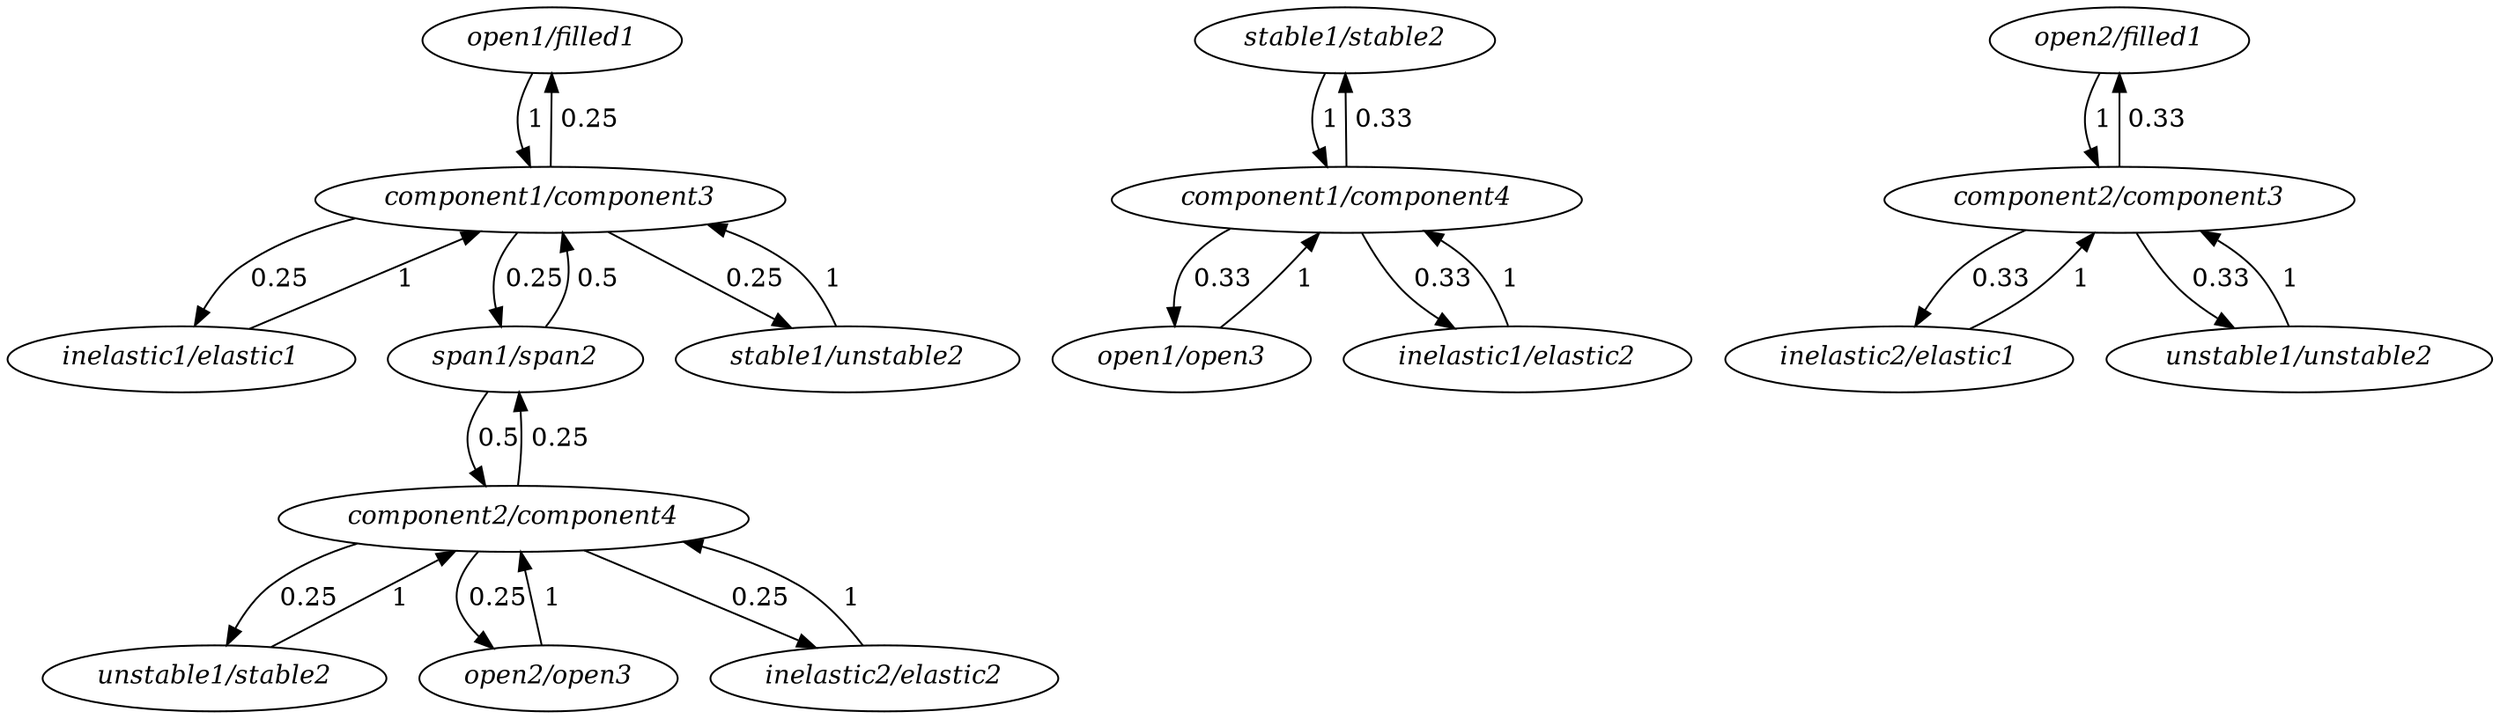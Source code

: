 digraph graphname {
	graph [bb="0,0,1136,388"];
	node [label="\N"];
	"open1/filled1"	 [height=0.5,
		label=<<i>open1/filled1</i>>,
		pos="231,370",
		width=1.6499];
	"component1/component3"	 [height=0.5,
		label=<<i>component1/component3</i>>,
		pos="230,282",
		width=2.9297];
	"open1/filled1" -> "component1/component3"	 [label=" 1",
		lp="220,326",
		pos="e,219.78,300.28 220.9,352.13 218.09,346.55 215.42,340.19 214,334 212.16,325.99 213.51,317.41 216.06,309.63"];
	"stable1/stable2"	 [height=0.5,
		label=<<i>stable1/stable2</i>>,
		pos="617,370",
		width=1.8464];
	"component1/component4"	 [height=0.5,
		label=<<i>component1/component4</i>>,
		pos="618,282",
		width=2.9297];
	"stable1/stable2" -> "component1/component4"	 [label=" 1",
		lp="607,326",
		pos="e,607.72,300.23 607,352.18 602.34,342.33 598.34,329.58 601,318 601.65,315.16 602.57,312.29 603.64,309.47"];
	"open1/open3"	 [height=0.5,
		label=<<i>open1/open3</i>>,
		pos="539,194",
		width=1.6499];
	"open1/open3" -> "component1/component4"	 [label=" 1",
		lp="597,238",
		pos="e,605.73,263.86 558.27,211.1 564.76,216.84 571.91,223.49 578,230 585.5,238.01 593.08,247.32 599.61,255.77"];
	"component1/component4" -> "stable1/stable2"	 [label=" 0.33",
		lp="633.5,326",
		pos="e,617.2,351.6 617.8,300.08 617.66,311.86 617.48,327.77 617.32,341.34"];
	"component1/component4" -> "open1/open3"	 [label=" 0.33",
		lp="562.5,238",
		pos="e,537.87,212.12 570.87,265.7 561.73,260.74 553.11,254.3 547,246 542,239.2 539.59,230.49 538.55,222.21"];
	"inelastic1/elastic2"	 [height=0.5,
		label=<<i>inelastic1/elastic2</i>>,
		pos="694,194",
		width=2.1437];
	"component1/component4" -> "inelastic1/elastic2"	 [label=" 0.33",
		lp="649.5,238",
		pos="e,658.32,210.08 620.15,263.91 622.23,253.24 626.25,239.72 634,230 638.35,224.55 643.79,219.78 649.61,215.66"];
	"component1/component3" -> "open1/filled1"	 [label=" 0.25",
		lp="246.5,326",
		pos="e,230.8,351.6 230.2,300.08 230.34,311.86 230.52,327.77 230.68,341.34"];
	"inelastic1/elastic1"	 [height=0.5,
		label=<<i>inelastic1/elastic1</i>>,
		pos="77,194",
		width=2.1437];
	"component1/component3" -> "inelastic1/elastic1"	 [label=" 0.25",
		lp="98.5,238",
		pos="e,74.407,212.14 149.66,270.2 120.56,264.61 92.504,256.68 83,246 77.27,239.56 75.013,230.71 74.422,222.19"];
	"span1/span2"	 [height=0.5,
		label=<<i>span1/span2</i>>,
		pos="231,194",
		width=1.6409];
	"component1/component3" -> "span1/span2"	 [label=" 0.25",
		lp="219.5,238",
		pos="e,214.76,211.46 213.57,264.07 206.19,254.39 199.96,241.85 204,230 205.21,226.45 206.94,222.98 208.95,219.69"];
	"stable1/unstable2"	 [height=0.5,
		label=<<i>stable1/unstable2</i>>,
		pos="385,194",
		width=2.1207];
	"component1/component3" -> "stable1/unstable2"	 [label=" 0.25",
		lp="326.5,238",
		pos="e,350.68,210.19 254.71,264.36 270.52,253.98 291.62,240.63 311,230 320.73,224.66 331.41,219.32 341.55,214.48"];
	"open2/filled1"	 [height=0.5,
		label=<<i>open2/filled1</i>>,
		pos="959,370",
		width=1.6499];
	"component2/component3"	 [height=0.5,
		label=<<i>component2/component3</i>>,
		pos="959,282",
		width=2.9297];
	"open2/filled1" -> "component2/component3"	 [label=" 1",
		lp="949,326",
		pos="e,949.49,299.94 949.49,352.06 946.85,346.49 944.34,340.14 943,334 941.49,327.05 941.49,324.95 943,318 943.63,315.12 944.51,312.2 \
945.55,309.33"];
	"unstable1/stable2"	 [height=0.5,
		label=<<i>unstable1/stable2</i>>,
		pos="96,18",
		width=2.1207];
	"component2/component4"	 [height=0.5,
		label=<<i>component2/component4</i>>,
		pos="231,106",
		width=2.9297];
	"unstable1/stable2" -> "component2/component4"	 [label=" 1",
		lp="182,62",
		pos="e,204.97,88.418 121.49,35.239 142.67,48.732 173.01,68.059 196.39,82.95"];
	"component2/component3" -> "open2/filled1"	 [label=" 0.33",
		lp="974.5,326",
		pos="e,959,351.6 959,300.08 959,311.86 959,327.77 959,341.34"];
	"inelastic2/elastic1"	 [height=0.5,
		label=<<i>inelastic2/elastic1</i>>,
		pos="867,194",
		width=2.1437];
	"component2/component3" -> "inelastic2/elastic1"	 [label=" 0.33",
		lp="904.5,238",
		pos="e,871.18,212.31 916.19,265.51 906.34,260.44 896.56,254 889,246 882.62,239.25 877.93,230.36 874.55,221.9"];
	"unstable1/unstable2"	 [height=0.5,
		label=<<i>unstable1/unstable2</i>>,
		pos="1049,194",
		width=2.395];
	"component2/component3" -> "unstable1/unstable2"	 [label=" 0.33",
		lp="1008.5,238",
		pos="e,1018.2,211 967.84,264.06 973.93,253.44 982.77,239.93 993,230 997.97,225.17 1003.7,220.67 1009.6,216.61"];
	"inelastic1/elastic1" -> "component1/component3"	 [label=" 1",
		lp="174,238",
		pos="e,200.86,264.62 105.25,210.88 129.68,224.61 165.2,244.58 192.1,259.7"];
	"inelastic1/elastic2" -> "component1/component4"	 [label=" 1",
		lp="686,238",
		pos="e,647.35,264.62 688.08,212.37 683.89,222.9 677.51,236.15 669,246 665.09,250.53 660.46,254.74 655.62,258.57"];
	"span1/span2" -> "component1/component3"	 [label=" 0.5",
		lp="247.5,238",
		pos="e,232.93,263.96 233.6,212 234.81,221.91 235.81,234.66 235,246 234.82,248.57 234.56,251.24 234.26,253.91"];
	"span1/span2" -> "component2/component4"	 [label=" 0.5",
		lp="220.5,150",
		pos="e,217.73,123.88 217.73,176.12 214.18,170.65 210.83,164.34 209,158 207.03,151.17 207.03,148.83 209,142 209.91,138.83 211.21,135.67 \
212.72,132.61"];
	"component2/component4" -> "unstable1/stable2"	 [label=" 0.25",
		lp="132.5,62",
		pos="e,99.172,36.33 157.83,92.937 143.01,87.794 128.48,80.459 117,70 110.08,63.695 105.39,54.77 102.22,46.144"];
	"component2/component4" -> "span1/span2"	 [label=" 0.25",
		lp="248.5,150",
		pos="e,231.59,175.91 231.59,124.09 231.76,129.78 231.92,136.16 232,142 232.1,149.11 232.1,150.89 232,158 231.96,160.55 231.91,163.21 \
231.85,165.87"];
	"open2/open3"	 [height=0.5,
		label=<<i>open2/open3</i>>,
		pos="250,18",
		width=1.6499];
	"component2/component4" -> "open2/open3"	 [label=" 0.25",
		lp="219.5,62",
		pos="e,221.64,34.214 213.23,88.117 205.05,78.24 198.3,65.49 204,54 206.45,49.055 209.97,44.619 213.99,40.702"];
	"inelastic2/elastic2"	 [height=0.5,
		label=<<i>inelastic2/elastic2</i>>,
		pos="405,18",
		width=2.1437];
	"component2/component4" -> "inelastic2/elastic2"	 [label=" 0.25",
		lp="341.5,62",
		pos="e,369.34,34.115 260.23,88.569 278.87,78.277 303.63,64.938 326,54 336.95,48.645 348.91,43.164 360.13,38.176"];
	"open2/open3" -> "component2/component4"	 [label=" 1",
		lp="249,62",
		pos="e,234.75,88.009 246.19,36.25 243.54,48.248 239.95,64.48 236.93,78.159"];
	"stable1/unstable2" -> "component1/component3"	 [label=" 1",
		lp="369,238",
		pos="e,297.96,268.17 375.84,211.94 368.99,223.11 358.65,237.25 346,246 334.52,253.95 321.19,260.13 307.75,264.92"];
	"inelastic2/elastic2" -> "component2/component4"	 [label=" 1",
		lp="386,62",
		pos="e,305,93.161 394.28,36.046 386.38,47.265 374.66,61.415 361,70 347.07,78.753 330.97,85.338 314.95,90.287"];
	"inelastic2/elastic1" -> "component2/component3"	 [label=" 1",
		lp="941,238",
		pos="e,947.99,263.76 894.71,210.81 903.26,216.33 912.42,222.93 920,230 928.07,237.53 935.73,246.86 942.09,255.48"];
	"unstable1/unstable2" -> "component2/component3"	 [label=" 1",
		lp="1041,238",
		pos="e,997.83,265.15 1043.6,212.22 1039.6,222.95 1033.2,236.48 1024,246 1018.9,251.27 1012.9,255.93 1006.6,259.99"];
}
